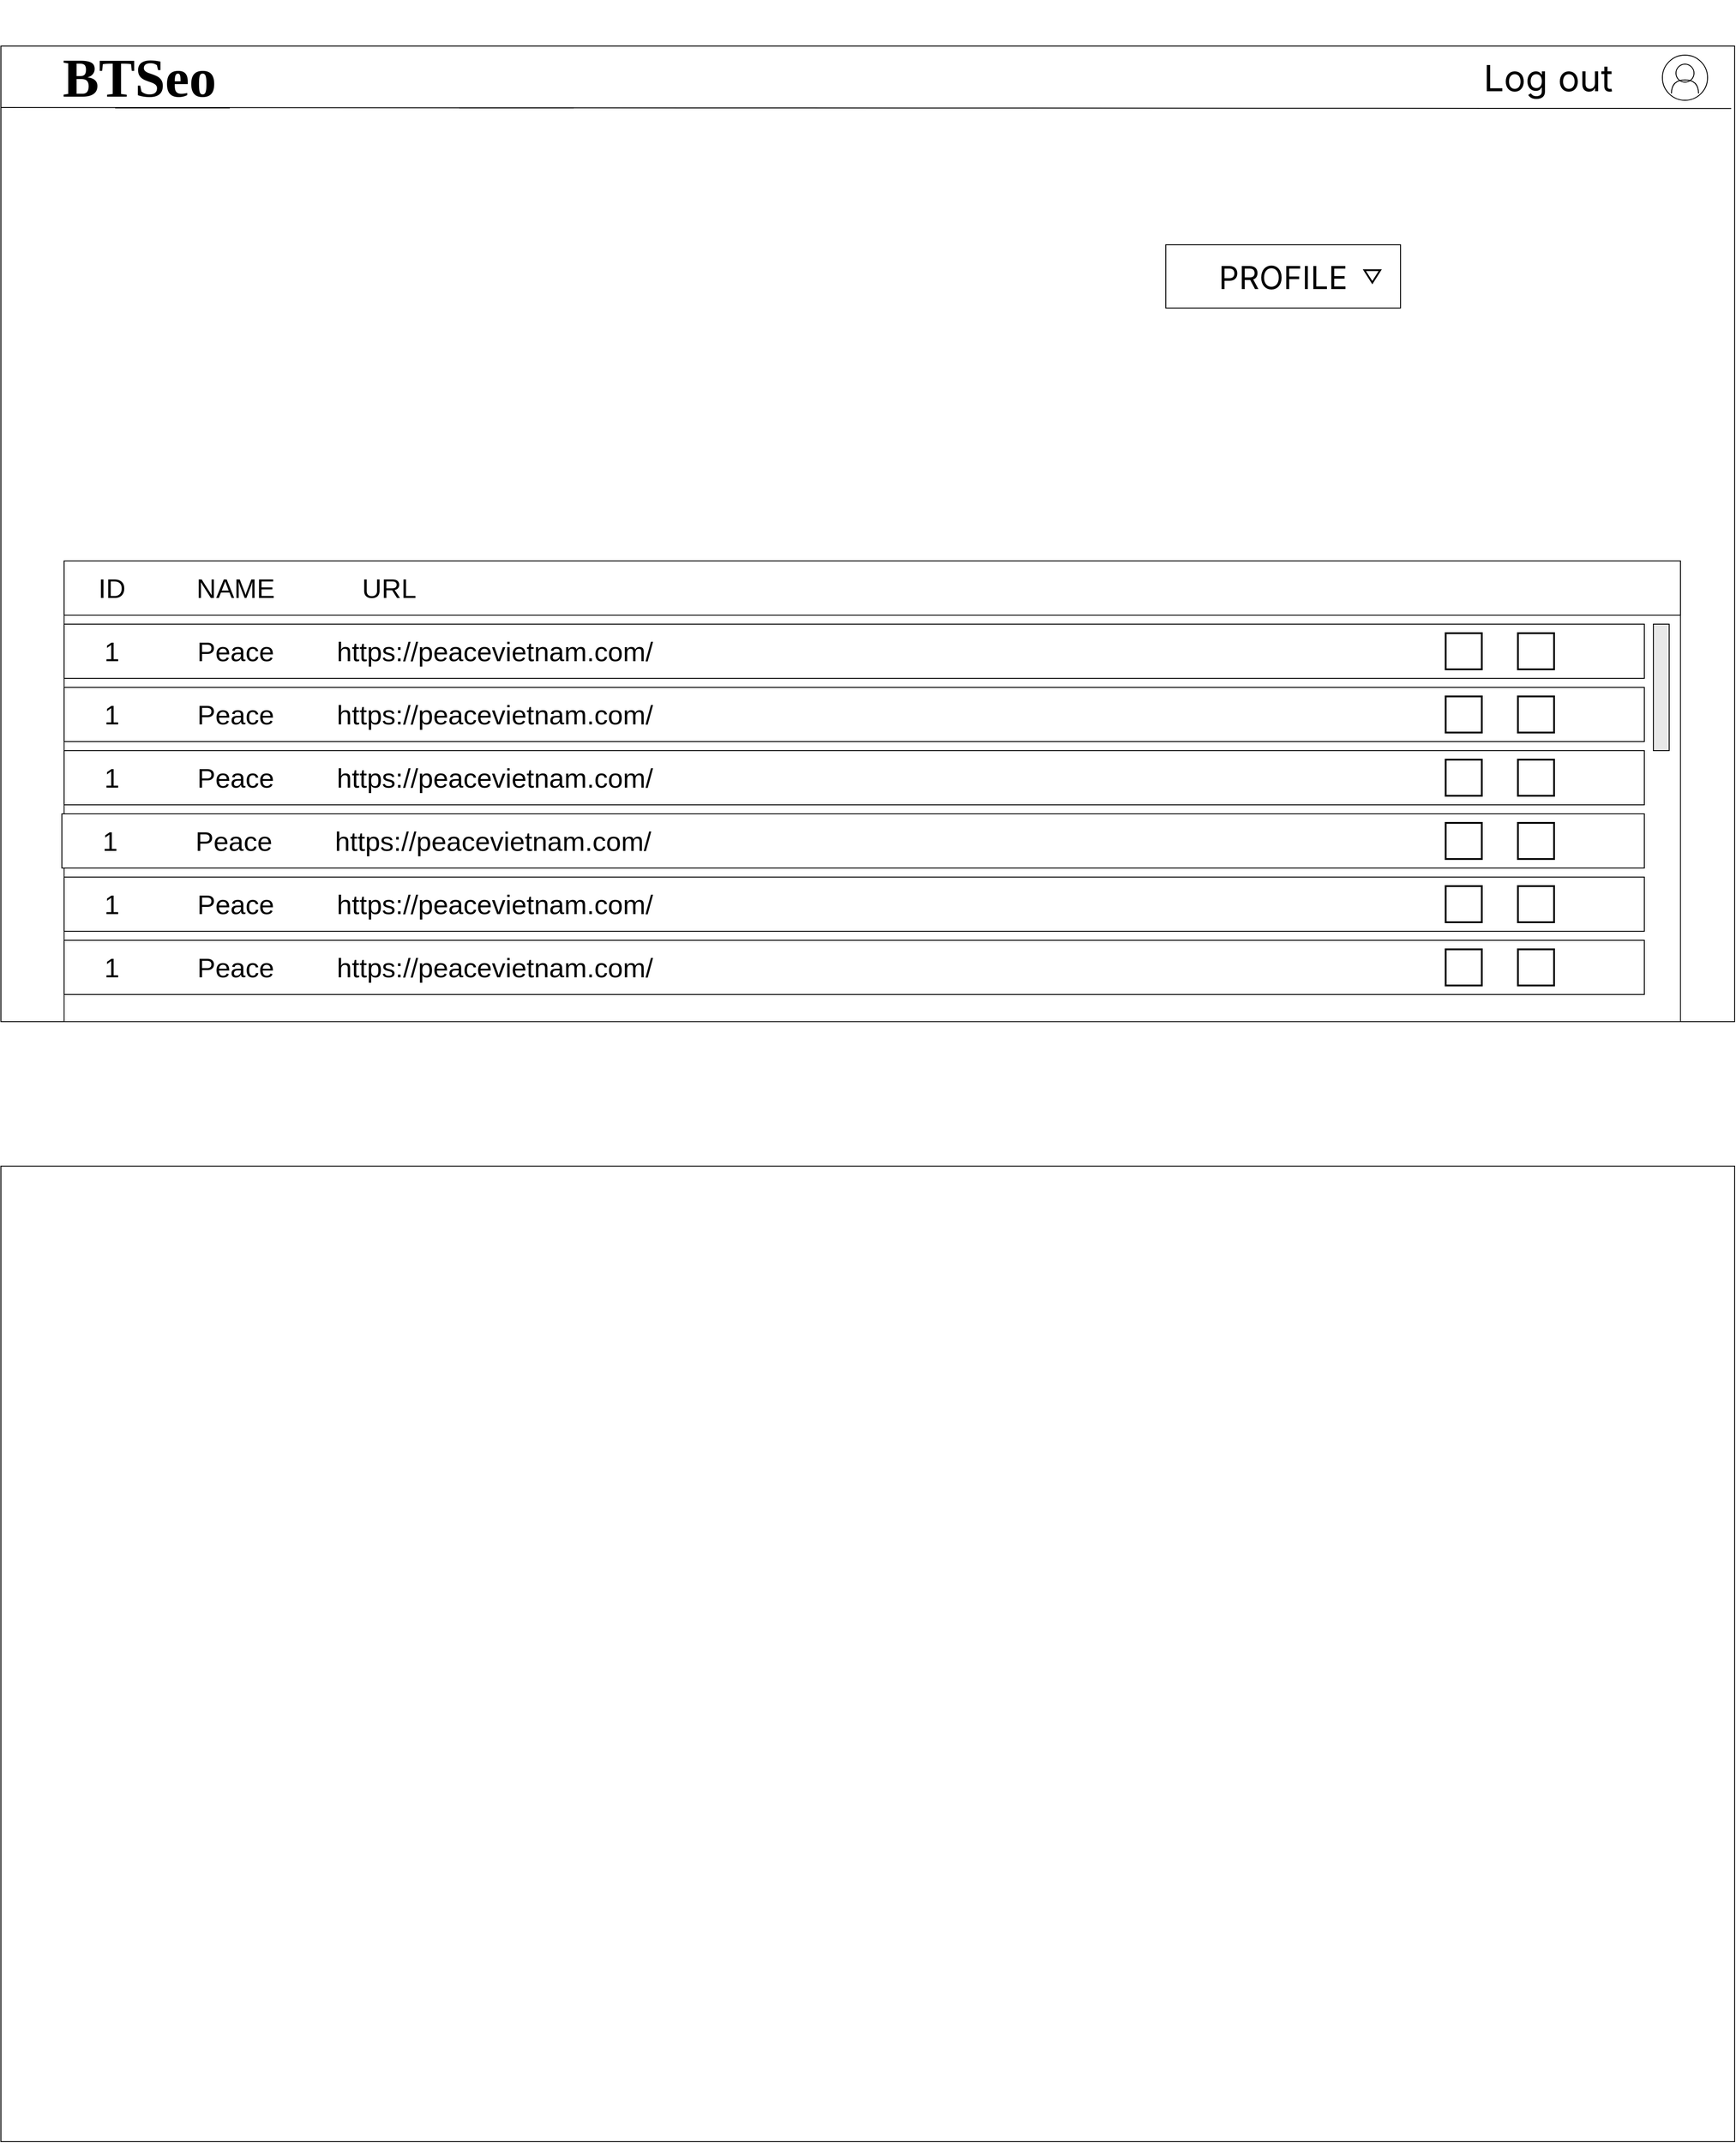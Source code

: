 <mxfile version="24.7.6">
  <diagram name="Page-1" id="Zz-o9D7TpzSfHNxAVvlu">
    <mxGraphModel dx="5106" dy="3663" grid="1" gridSize="10" guides="1" tooltips="1" connect="1" arrows="1" fold="1" page="1" pageScale="1" pageWidth="827" pageHeight="1169" math="0" shadow="0">
      <root>
        <mxCell id="0" />
        <mxCell id="1" parent="0" />
        <mxCell id="zuiPq8sw8SvnsuHTt22Z-1" value="" style="rounded=0;whiteSpace=wrap;html=1;" vertex="1" parent="1">
          <mxGeometry x="-2190" y="-1150" width="1920" height="1080" as="geometry" />
        </mxCell>
        <mxCell id="zuiPq8sw8SvnsuHTt22Z-3" value="" style="rounded=0;whiteSpace=wrap;html=1;" vertex="1" parent="1">
          <mxGeometry x="-2190" y="90" width="1920" height="1080" as="geometry" />
        </mxCell>
        <mxCell id="zuiPq8sw8SvnsuHTt22Z-5" value="" style="endArrow=none;html=1;rounded=0;exitX=0.998;exitY=0.064;exitDx=0;exitDy=0;exitPerimeter=0;entryX=0;entryY=0.063;entryDx=0;entryDy=0;entryPerimeter=0;" edge="1" parent="1" source="zuiPq8sw8SvnsuHTt22Z-1" target="zuiPq8sw8SvnsuHTt22Z-1">
          <mxGeometry width="50" height="50" relative="1" as="geometry">
            <mxPoint x="-1250" y="-540" as="sourcePoint" />
            <mxPoint x="-2190" y="-1090" as="targetPoint" />
          </mxGeometry>
        </mxCell>
        <mxCell id="zuiPq8sw8SvnsuHTt22Z-6" value="" style="ellipse;whiteSpace=wrap;html=1;aspect=fixed;" vertex="1" parent="1">
          <mxGeometry x="-350" y="-1140" width="50" height="50" as="geometry" />
        </mxCell>
        <mxCell id="zuiPq8sw8SvnsuHTt22Z-7" value="Log out" style="text;html=1;align=center;verticalAlign=middle;whiteSpace=wrap;rounded=0;fontStyle=0;fontSize=40;fontFamily=Inter;fontSource=https%3A%2F%2Ffonts.googleapis.com%2Fcss%3Ffamily%3DInter;" vertex="1" parent="1">
          <mxGeometry x="-570" y="-1130" width="187" height="30" as="geometry" />
        </mxCell>
        <mxCell id="zuiPq8sw8SvnsuHTt22Z-8" value="&lt;h2&gt;BTSeo&lt;/h2&gt;" style="text;html=1;align=center;verticalAlign=middle;whiteSpace=wrap;rounded=0;fontStyle=0;fontSize=40;fontFamily=Kalnia Glaze;fontSource=https%3A%2F%2Ffonts.googleapis.com%2Fcss%3Ffamily%3DKalnia%2BGlaze;" vertex="1" parent="1">
          <mxGeometry x="-2130" y="-1130" width="187" height="30" as="geometry" />
        </mxCell>
        <mxCell id="zuiPq8sw8SvnsuHTt22Z-10" value="" style="ellipse;whiteSpace=wrap;html=1;aspect=fixed;" vertex="1" parent="1">
          <mxGeometry x="-335" y="-1130" width="20" height="20" as="geometry" />
        </mxCell>
        <mxCell id="zuiPq8sw8SvnsuHTt22Z-13" value="" style="shape=requiredInterface;html=1;verticalLabelPosition=bottom;sketch=0;rotation=-90;" vertex="1" parent="1">
          <mxGeometry x="-332.5" y="-1120" width="15" height="30" as="geometry" />
        </mxCell>
        <mxCell id="zuiPq8sw8SvnsuHTt22Z-14" value="&lt;font style=&quot;font-size: 35px;&quot; data-font-src=&quot;https://fonts.googleapis.com/css?family=Inter&quot; face=&quot;Inter&quot;&gt;PROFILE&lt;/font&gt;" style="html=1;whiteSpace=wrap;" vertex="1" parent="1">
          <mxGeometry x="-900" y="-930" width="260" height="70" as="geometry" />
        </mxCell>
        <mxCell id="zuiPq8sw8SvnsuHTt22Z-17" value="" style="rounded=0;whiteSpace=wrap;html=1;opacity=90;strokeWidth=1;" vertex="1" parent="1">
          <mxGeometry x="-2120" y="-580" width="1790" height="510" as="geometry" />
        </mxCell>
        <mxCell id="zuiPq8sw8SvnsuHTt22Z-18" value="" style="rounded=0;whiteSpace=wrap;html=1;" vertex="1" parent="1">
          <mxGeometry x="-2120" y="-580" width="1790" height="60" as="geometry" />
        </mxCell>
        <mxCell id="zuiPq8sw8SvnsuHTt22Z-27" value="ID" style="text;html=1;align=center;verticalAlign=middle;whiteSpace=wrap;rounded=0;fontSize=30;" vertex="1" parent="1">
          <mxGeometry x="-2097" y="-565" width="60" height="30" as="geometry" />
        </mxCell>
        <mxCell id="zuiPq8sw8SvnsuHTt22Z-28" value="NAME" style="text;html=1;align=center;verticalAlign=middle;whiteSpace=wrap;rounded=0;fontSize=30;" vertex="1" parent="1">
          <mxGeometry x="-1990" y="-565" width="120" height="30" as="geometry" />
        </mxCell>
        <mxCell id="zuiPq8sw8SvnsuHTt22Z-29" value="URL" style="text;html=1;align=center;verticalAlign=middle;whiteSpace=wrap;rounded=0;fontSize=30;" vertex="1" parent="1">
          <mxGeometry x="-1820" y="-565" width="120" height="30" as="geometry" />
        </mxCell>
        <mxCell id="zuiPq8sw8SvnsuHTt22Z-30" value="" style="rounded=0;whiteSpace=wrap;html=1;labelBorderColor=#FFFFFF;" vertex="1" parent="1">
          <mxGeometry x="-2120" y="-510" width="1750" height="60" as="geometry" />
        </mxCell>
        <mxCell id="zuiPq8sw8SvnsuHTt22Z-31" value="1" style="text;html=1;align=center;verticalAlign=middle;whiteSpace=wrap;rounded=0;fontSize=30;" vertex="1" parent="1">
          <mxGeometry x="-2097" y="-495" width="60" height="30" as="geometry" />
        </mxCell>
        <mxCell id="zuiPq8sw8SvnsuHTt22Z-32" value="Peace" style="text;html=1;align=center;verticalAlign=middle;whiteSpace=wrap;rounded=0;fontSize=30;" vertex="1" parent="1">
          <mxGeometry x="-1990" y="-495" width="120" height="30" as="geometry" />
        </mxCell>
        <mxCell id="zuiPq8sw8SvnsuHTt22Z-33" value="https://peacevietnam.com/" style="text;html=1;align=left;verticalAlign=middle;whiteSpace=wrap;rounded=0;fontSize=30;" vertex="1" parent="1">
          <mxGeometry x="-1820" y="-495" width="880" height="30" as="geometry" />
        </mxCell>
        <mxCell id="zuiPq8sw8SvnsuHTt22Z-34" value="" style="whiteSpace=wrap;html=1;aspect=fixed;strokeWidth=2;" vertex="1" parent="1">
          <mxGeometry x="-590" y="-500" width="40" height="40" as="geometry" />
        </mxCell>
        <mxCell id="zuiPq8sw8SvnsuHTt22Z-36" value="" style="whiteSpace=wrap;html=1;aspect=fixed;strokeWidth=2;" vertex="1" parent="1">
          <mxGeometry x="-510" y="-500" width="40" height="40" as="geometry" />
        </mxCell>
        <mxCell id="zuiPq8sw8SvnsuHTt22Z-37" value="" style="triangle;whiteSpace=wrap;html=1;rotation=90;strokeWidth=2;" vertex="1" parent="1">
          <mxGeometry x="-678.12" y="-903.75" width="13.75" height="17.5" as="geometry" />
        </mxCell>
        <mxCell id="zuiPq8sw8SvnsuHTt22Z-39" value="" style="rounded=0;whiteSpace=wrap;html=1;labelBorderColor=#FFFFFF;" vertex="1" parent="1">
          <mxGeometry x="-2120" y="-440" width="1750" height="60" as="geometry" />
        </mxCell>
        <mxCell id="zuiPq8sw8SvnsuHTt22Z-40" value="1" style="text;html=1;align=center;verticalAlign=middle;whiteSpace=wrap;rounded=0;fontSize=30;" vertex="1" parent="1">
          <mxGeometry x="-2097" y="-425" width="60" height="30" as="geometry" />
        </mxCell>
        <mxCell id="zuiPq8sw8SvnsuHTt22Z-41" value="Peace" style="text;html=1;align=center;verticalAlign=middle;whiteSpace=wrap;rounded=0;fontSize=30;" vertex="1" parent="1">
          <mxGeometry x="-1990" y="-425" width="120" height="30" as="geometry" />
        </mxCell>
        <mxCell id="zuiPq8sw8SvnsuHTt22Z-42" value="https://peacevietnam.com/" style="text;html=1;align=left;verticalAlign=middle;whiteSpace=wrap;rounded=0;fontSize=30;" vertex="1" parent="1">
          <mxGeometry x="-1820" y="-425" width="880" height="30" as="geometry" />
        </mxCell>
        <mxCell id="zuiPq8sw8SvnsuHTt22Z-43" value="" style="whiteSpace=wrap;html=1;aspect=fixed;strokeWidth=2;" vertex="1" parent="1">
          <mxGeometry x="-590" y="-430" width="40" height="40" as="geometry" />
        </mxCell>
        <mxCell id="zuiPq8sw8SvnsuHTt22Z-44" value="" style="whiteSpace=wrap;html=1;aspect=fixed;strokeWidth=2;" vertex="1" parent="1">
          <mxGeometry x="-510" y="-430" width="40" height="40" as="geometry" />
        </mxCell>
        <mxCell id="zuiPq8sw8SvnsuHTt22Z-45" value="" style="rounded=0;whiteSpace=wrap;html=1;labelBorderColor=#FFFFFF;" vertex="1" parent="1">
          <mxGeometry x="-2120" y="-370" width="1750" height="60" as="geometry" />
        </mxCell>
        <mxCell id="zuiPq8sw8SvnsuHTt22Z-46" value="1" style="text;html=1;align=center;verticalAlign=middle;whiteSpace=wrap;rounded=0;fontSize=30;" vertex="1" parent="1">
          <mxGeometry x="-2097" y="-355" width="60" height="30" as="geometry" />
        </mxCell>
        <mxCell id="zuiPq8sw8SvnsuHTt22Z-47" value="Peace" style="text;html=1;align=center;verticalAlign=middle;whiteSpace=wrap;rounded=0;fontSize=30;" vertex="1" parent="1">
          <mxGeometry x="-1990" y="-355" width="120" height="30" as="geometry" />
        </mxCell>
        <mxCell id="zuiPq8sw8SvnsuHTt22Z-48" value="https://peacevietnam.com/" style="text;html=1;align=left;verticalAlign=middle;whiteSpace=wrap;rounded=0;fontSize=30;" vertex="1" parent="1">
          <mxGeometry x="-1820" y="-355" width="880" height="30" as="geometry" />
        </mxCell>
        <mxCell id="zuiPq8sw8SvnsuHTt22Z-49" value="" style="whiteSpace=wrap;html=1;aspect=fixed;strokeWidth=2;" vertex="1" parent="1">
          <mxGeometry x="-590" y="-360" width="40" height="40" as="geometry" />
        </mxCell>
        <mxCell id="zuiPq8sw8SvnsuHTt22Z-50" value="" style="whiteSpace=wrap;html=1;aspect=fixed;strokeWidth=2;" vertex="1" parent="1">
          <mxGeometry x="-510" y="-360" width="40" height="40" as="geometry" />
        </mxCell>
        <mxCell id="zuiPq8sw8SvnsuHTt22Z-51" value="" style="rounded=0;whiteSpace=wrap;html=1;labelBorderColor=#FFFFFF;" vertex="1" parent="1">
          <mxGeometry x="-2122.5" y="-300" width="1752.5" height="60" as="geometry" />
        </mxCell>
        <mxCell id="zuiPq8sw8SvnsuHTt22Z-52" value="1" style="text;html=1;align=center;verticalAlign=middle;whiteSpace=wrap;rounded=0;fontSize=30;" vertex="1" parent="1">
          <mxGeometry x="-2099.5" y="-285" width="60" height="30" as="geometry" />
        </mxCell>
        <mxCell id="zuiPq8sw8SvnsuHTt22Z-53" value="Peace" style="text;html=1;align=center;verticalAlign=middle;whiteSpace=wrap;rounded=0;fontSize=30;" vertex="1" parent="1">
          <mxGeometry x="-1992.5" y="-285" width="120" height="30" as="geometry" />
        </mxCell>
        <mxCell id="zuiPq8sw8SvnsuHTt22Z-54" value="https://peacevietnam.com/" style="text;html=1;align=left;verticalAlign=middle;whiteSpace=wrap;rounded=0;fontSize=30;" vertex="1" parent="1">
          <mxGeometry x="-1822.5" y="-285" width="880" height="30" as="geometry" />
        </mxCell>
        <mxCell id="zuiPq8sw8SvnsuHTt22Z-55" value="" style="whiteSpace=wrap;html=1;aspect=fixed;strokeWidth=2;" vertex="1" parent="1">
          <mxGeometry x="-590" y="-290" width="40" height="40" as="geometry" />
        </mxCell>
        <mxCell id="zuiPq8sw8SvnsuHTt22Z-56" value="" style="whiteSpace=wrap;html=1;aspect=fixed;strokeWidth=2;" vertex="1" parent="1">
          <mxGeometry x="-510" y="-290" width="40" height="40" as="geometry" />
        </mxCell>
        <mxCell id="zuiPq8sw8SvnsuHTt22Z-57" value="" style="rounded=0;whiteSpace=wrap;html=1;labelBorderColor=#FFFFFF;" vertex="1" parent="1">
          <mxGeometry x="-2120" y="-230" width="1750" height="60" as="geometry" />
        </mxCell>
        <mxCell id="zuiPq8sw8SvnsuHTt22Z-58" value="1" style="text;html=1;align=center;verticalAlign=middle;whiteSpace=wrap;rounded=0;fontSize=30;" vertex="1" parent="1">
          <mxGeometry x="-2097" y="-215" width="60" height="30" as="geometry" />
        </mxCell>
        <mxCell id="zuiPq8sw8SvnsuHTt22Z-59" value="Peace" style="text;html=1;align=center;verticalAlign=middle;whiteSpace=wrap;rounded=0;fontSize=30;" vertex="1" parent="1">
          <mxGeometry x="-1990" y="-215" width="120" height="30" as="geometry" />
        </mxCell>
        <mxCell id="zuiPq8sw8SvnsuHTt22Z-60" value="https://peacevietnam.com/" style="text;html=1;align=left;verticalAlign=middle;whiteSpace=wrap;rounded=0;fontSize=30;" vertex="1" parent="1">
          <mxGeometry x="-1820" y="-215" width="880" height="30" as="geometry" />
        </mxCell>
        <mxCell id="zuiPq8sw8SvnsuHTt22Z-61" value="" style="whiteSpace=wrap;html=1;aspect=fixed;strokeWidth=2;" vertex="1" parent="1">
          <mxGeometry x="-590" y="-220" width="40" height="40" as="geometry" />
        </mxCell>
        <mxCell id="zuiPq8sw8SvnsuHTt22Z-62" value="" style="whiteSpace=wrap;html=1;aspect=fixed;strokeWidth=2;" vertex="1" parent="1">
          <mxGeometry x="-510" y="-220" width="40" height="40" as="geometry" />
        </mxCell>
        <mxCell id="zuiPq8sw8SvnsuHTt22Z-63" value="" style="rounded=0;whiteSpace=wrap;html=1;labelBorderColor=#FFFFFF;" vertex="1" parent="1">
          <mxGeometry x="-2120" y="-160" width="1750" height="60" as="geometry" />
        </mxCell>
        <mxCell id="zuiPq8sw8SvnsuHTt22Z-64" value="1" style="text;html=1;align=center;verticalAlign=middle;whiteSpace=wrap;rounded=0;fontSize=30;" vertex="1" parent="1">
          <mxGeometry x="-2097" y="-145" width="60" height="30" as="geometry" />
        </mxCell>
        <mxCell id="zuiPq8sw8SvnsuHTt22Z-65" value="Peace" style="text;html=1;align=center;verticalAlign=middle;whiteSpace=wrap;rounded=0;fontSize=30;" vertex="1" parent="1">
          <mxGeometry x="-1990" y="-145" width="120" height="30" as="geometry" />
        </mxCell>
        <mxCell id="zuiPq8sw8SvnsuHTt22Z-66" value="https://peacevietnam.com/" style="text;html=1;align=left;verticalAlign=middle;whiteSpace=wrap;rounded=0;fontSize=30;" vertex="1" parent="1">
          <mxGeometry x="-1820" y="-145" width="880" height="30" as="geometry" />
        </mxCell>
        <mxCell id="zuiPq8sw8SvnsuHTt22Z-67" value="" style="whiteSpace=wrap;html=1;aspect=fixed;strokeWidth=2;" vertex="1" parent="1">
          <mxGeometry x="-590" y="-150" width="40" height="40" as="geometry" />
        </mxCell>
        <mxCell id="zuiPq8sw8SvnsuHTt22Z-68" value="" style="whiteSpace=wrap;html=1;aspect=fixed;strokeWidth=2;" vertex="1" parent="1">
          <mxGeometry x="-510" y="-150" width="40" height="40" as="geometry" />
        </mxCell>
        <mxCell id="zuiPq8sw8SvnsuHTt22Z-70" value="" style="rounded=0;whiteSpace=wrap;html=1;fillColor=#E8E8E8;" vertex="1" parent="1">
          <mxGeometry x="-360" y="-510" width="17.5" height="140" as="geometry" />
        </mxCell>
      </root>
    </mxGraphModel>
  </diagram>
</mxfile>
